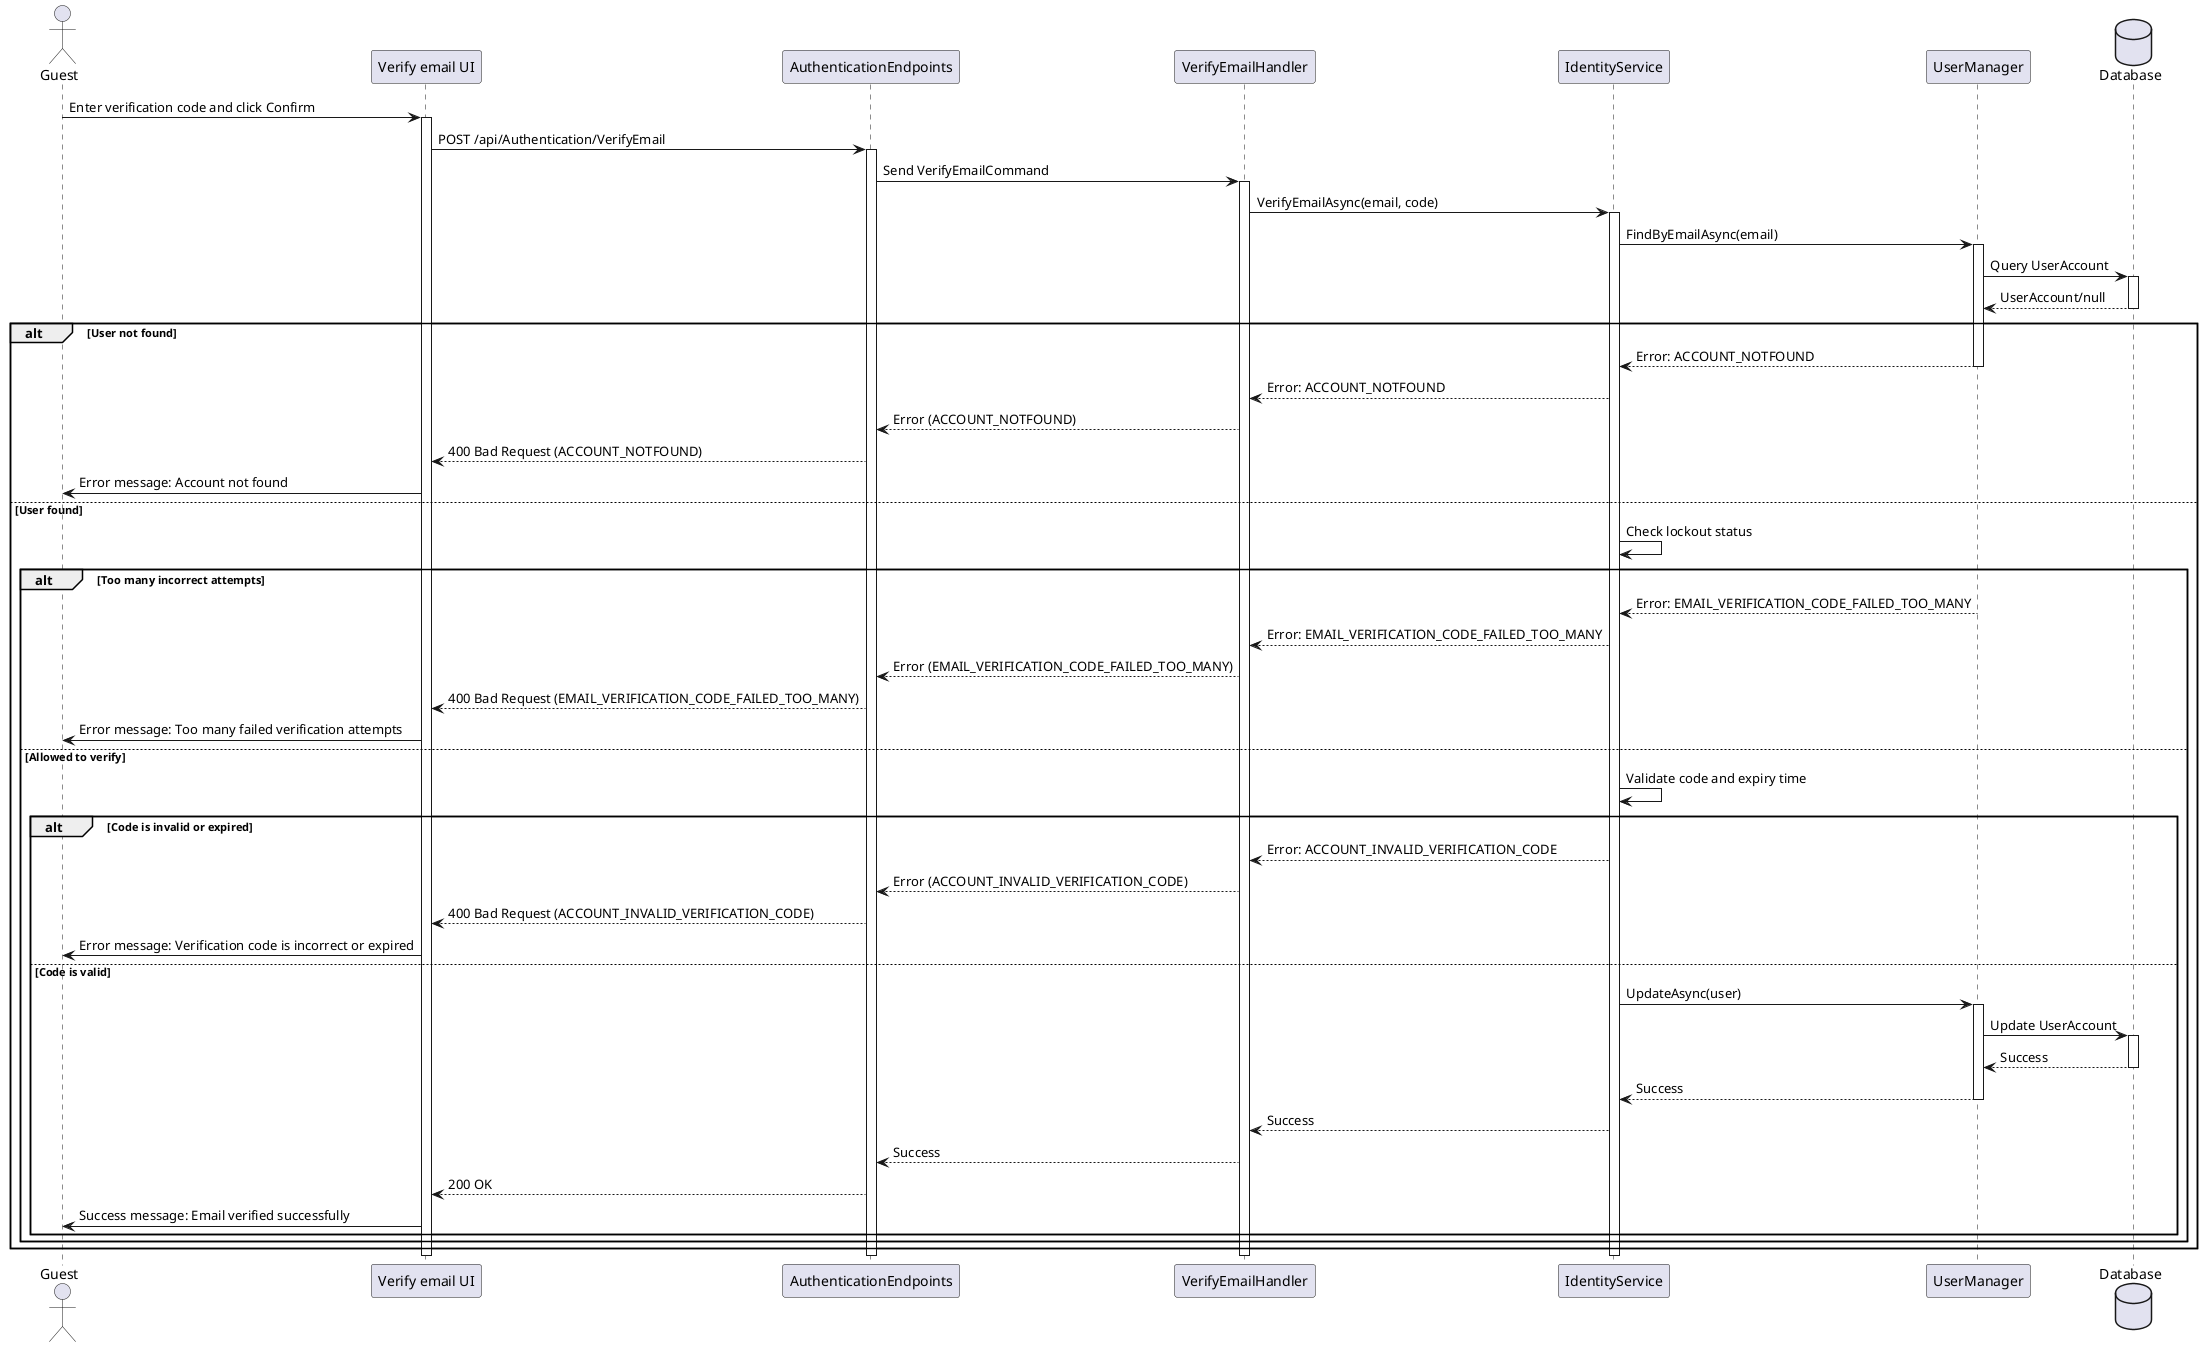 @startuml
actor Guest as User
participant "Verify email UI" as UI
participant AuthenticationEndpoints
participant VerifyEmailHandler
participant IdentityService
participant UserManager
Database Database

User -> UI : Enter verification code and click Confirm
activate UI
UI -> AuthenticationEndpoints : POST /api/Authentication/VerifyEmail
activate AuthenticationEndpoints
AuthenticationEndpoints -> VerifyEmailHandler : Send VerifyEmailCommand
activate VerifyEmailHandler
VerifyEmailHandler -> IdentityService : VerifyEmailAsync(email, code)
activate IdentityService
IdentityService -> UserManager : FindByEmailAsync(email)
activate UserManager
UserManager -> Database : Query UserAccount
activate Database
Database --> UserManager : UserAccount/null
deactivate Database
alt User not found
    UserManager --> IdentityService : Error: ACCOUNT_NOTFOUND
    deactivate UserManager
    IdentityService --> VerifyEmailHandler : Error: ACCOUNT_NOTFOUND
    VerifyEmailHandler --> AuthenticationEndpoints : Error (ACCOUNT_NOTFOUND)
    AuthenticationEndpoints --> UI : 400 Bad Request (ACCOUNT_NOTFOUND)
    UI -> User : Error message: Account not found
else User found
    IdentityService -> IdentityService : Check lockout status
    alt Too many incorrect attempts
        UserManager --> IdentityService : Error: EMAIL_VERIFICATION_CODE_FAILED_TOO_MANY
        deactivate UserManager
        IdentityService --> VerifyEmailHandler : Error: EMAIL_VERIFICATION_CODE_FAILED_TOO_MANY
        VerifyEmailHandler --> AuthenticationEndpoints : Error (EMAIL_VERIFICATION_CODE_FAILED_TOO_MANY)
        AuthenticationEndpoints --> UI : 400 Bad Request (EMAIL_VERIFICATION_CODE_FAILED_TOO_MANY)
        UI -> User : Error message: Too many failed verification attempts
    else Allowed to verify
        IdentityService -> IdentityService : Validate code and expiry time
        alt Code is invalid or expired
            IdentityService --> VerifyEmailHandler : Error: ACCOUNT_INVALID_VERIFICATION_CODE
            VerifyEmailHandler --> AuthenticationEndpoints : Error (ACCOUNT_INVALID_VERIFICATION_CODE)
            AuthenticationEndpoints --> UI : 400 Bad Request (ACCOUNT_INVALID_VERIFICATION_CODE)
            UI -> User : Error message: Verification code is incorrect or expired
        else Code is valid
            IdentityService -> UserManager : UpdateAsync(user)
            activate UserManager
            UserManager -> Database : Update UserAccount
            activate Database
            Database --> UserManager : Success
            deactivate Database
            UserManager --> IdentityService : Success
            deactivate UserManager
            IdentityService --> VerifyEmailHandler : Success
            VerifyEmailHandler --> AuthenticationEndpoints : Success
            AuthenticationEndpoints --> UI : 200 OK
            UI -> User : Success message: Email verified successfully
        end
    end
end
deactivate IdentityService
deactivate VerifyEmailHandler
deactivate AuthenticationEndpoints
deactivate UI
@enduml